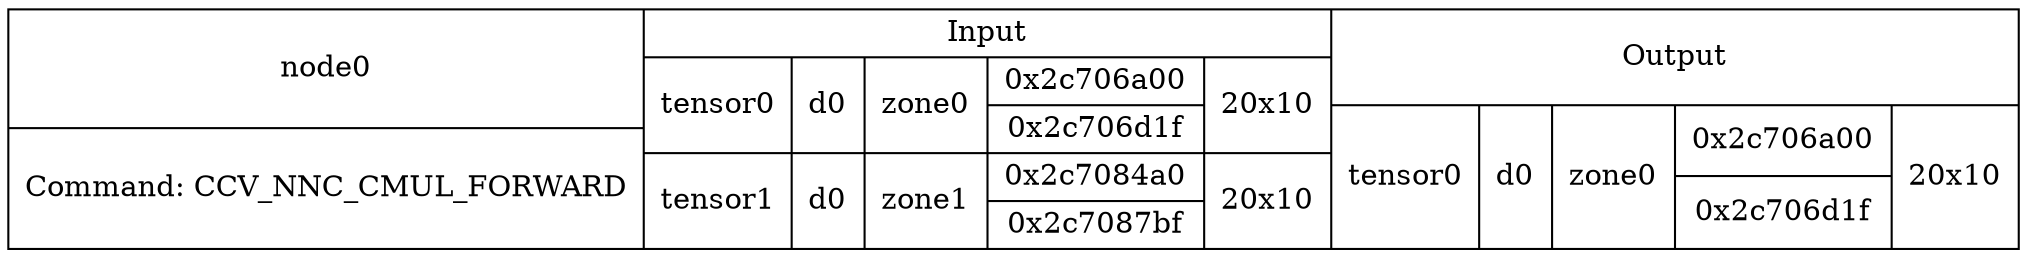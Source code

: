 digraph G {
compound=true;
node0 [shape=record,label="{node0|Command: CCV_NNC_CMUL_FORWARD}|{Input|{tensor0|d0|zone0|{0x2c706a00|0x2c706d1f}|20x10}|{tensor1|d0|zone1|{0x2c7084a0|0x2c7087bf}|20x10}}|{Output|{tensor0|d0|zone0|{0x2c706a00|0x2c706d1f}|20x10}}"];
}
